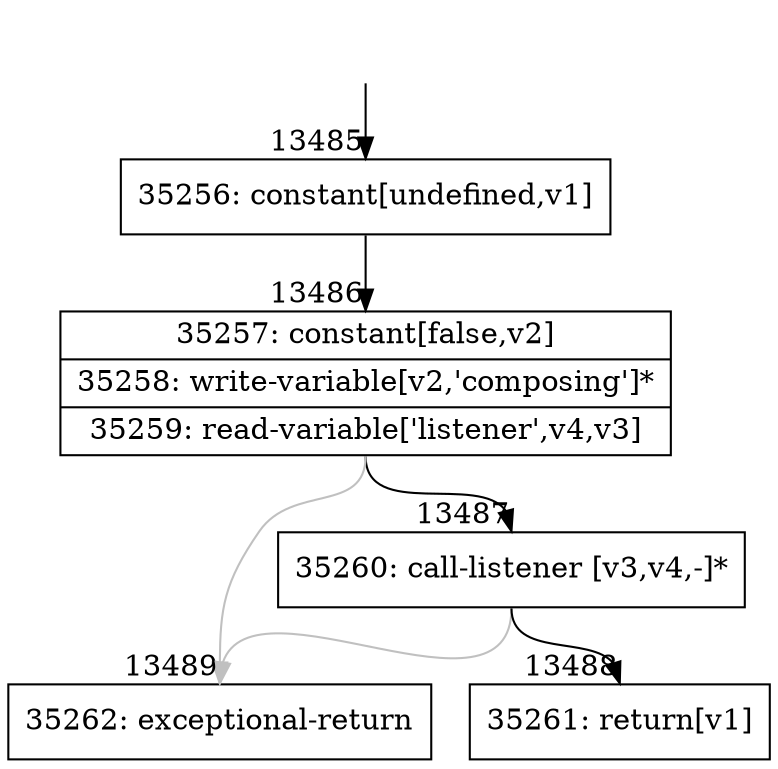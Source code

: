digraph {
rankdir="TD"
BB_entry1057[shape=none,label=""];
BB_entry1057 -> BB13485 [tailport=s, headport=n, headlabel="    13485"]
BB13485 [shape=record label="{35256: constant[undefined,v1]}" ] 
BB13485 -> BB13486 [tailport=s, headport=n, headlabel="      13486"]
BB13486 [shape=record label="{35257: constant[false,v2]|35258: write-variable[v2,'composing']*|35259: read-variable['listener',v4,v3]}" ] 
BB13486 -> BB13487 [tailport=s, headport=n, headlabel="      13487"]
BB13486 -> BB13489 [tailport=s, headport=n, color=gray, headlabel="      13489"]
BB13487 [shape=record label="{35260: call-listener [v3,v4,-]*}" ] 
BB13487 -> BB13488 [tailport=s, headport=n, headlabel="      13488"]
BB13487 -> BB13489 [tailport=s, headport=n, color=gray]
BB13488 [shape=record label="{35261: return[v1]}" ] 
BB13489 [shape=record label="{35262: exceptional-return}" ] 
//#$~ 21439
}
